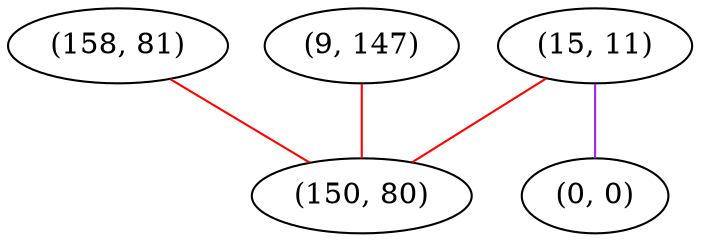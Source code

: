 graph "" {
"(15, 11)";
"(158, 81)";
"(9, 147)";
"(150, 80)";
"(0, 0)";
"(15, 11)" -- "(0, 0)"  [color=purple, key=0, weight=4];
"(15, 11)" -- "(150, 80)"  [color=red, key=0, weight=1];
"(158, 81)" -- "(150, 80)"  [color=red, key=0, weight=1];
"(9, 147)" -- "(150, 80)"  [color=red, key=0, weight=1];
}
